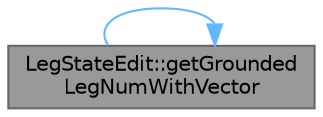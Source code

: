 digraph "LegStateEdit::getGroundedLegNumWithVector"
{
 // LATEX_PDF_SIZE
  bgcolor="transparent";
  edge [fontname=Helvetica,fontsize=10,labelfontname=Helvetica,labelfontsize=10];
  node [fontname=Helvetica,fontsize=10,shape=box,height=0.2,width=0.4];
  rankdir="RL";
  Node1 [id="Node000001",label="LegStateEdit::getGrounded\lLegNumWithVector",height=0.2,width=0.4,color="gray40", fillcolor="grey60", style="filled", fontcolor="black",tooltip="接地している脚の脚番号0〜5を，引数_res_numberで参照渡しする関数"];
  Node1 -> Node1 [id="edge1_Node000001_Node000001",dir="back",color="steelblue1",style="solid",tooltip=" "];
}
